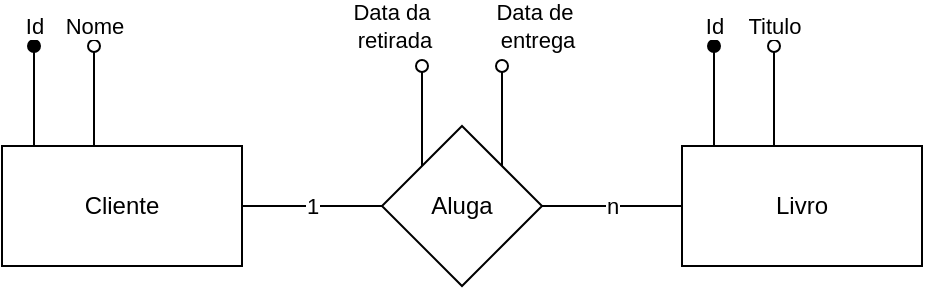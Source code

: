<mxfile version="21.6.9" type="device">
  <diagram name="Página-1" id="hSor9YVo2nSWqOXVVtke">
    <mxGraphModel dx="1185" dy="439" grid="1" gridSize="10" guides="1" tooltips="1" connect="1" arrows="1" fold="1" page="1" pageScale="1" pageWidth="827" pageHeight="1169" math="0" shadow="0">
      <root>
        <mxCell id="0" />
        <mxCell id="1" parent="0" />
        <mxCell id="7DshYgBG8LUK9Rmk1uYK-4" value="1" style="edgeStyle=orthogonalEdgeStyle;rounded=0;orthogonalLoop=1;jettySize=auto;html=1;endArrow=none;endFill=0;" edge="1" parent="1" source="7DshYgBG8LUK9Rmk1uYK-1" target="7DshYgBG8LUK9Rmk1uYK-2">
          <mxGeometry relative="1" as="geometry" />
        </mxCell>
        <mxCell id="7DshYgBG8LUK9Rmk1uYK-1" value="Cliente" style="rounded=0;whiteSpace=wrap;html=1;" vertex="1" parent="1">
          <mxGeometry x="184" y="370" width="120" height="60" as="geometry" />
        </mxCell>
        <mxCell id="7DshYgBG8LUK9Rmk1uYK-2" value="Aluga" style="rhombus;whiteSpace=wrap;html=1;" vertex="1" parent="1">
          <mxGeometry x="374" y="360" width="80" height="80" as="geometry" />
        </mxCell>
        <mxCell id="7DshYgBG8LUK9Rmk1uYK-5" value="n" style="edgeStyle=orthogonalEdgeStyle;rounded=0;orthogonalLoop=1;jettySize=auto;html=1;endArrow=none;endFill=0;" edge="1" parent="1" source="7DshYgBG8LUK9Rmk1uYK-3" target="7DshYgBG8LUK9Rmk1uYK-2">
          <mxGeometry relative="1" as="geometry" />
        </mxCell>
        <mxCell id="7DshYgBG8LUK9Rmk1uYK-3" value="Livro" style="rounded=0;whiteSpace=wrap;html=1;" vertex="1" parent="1">
          <mxGeometry x="524" y="370" width="120" height="60" as="geometry" />
        </mxCell>
        <mxCell id="7DshYgBG8LUK9Rmk1uYK-6" value="Id" style="endArrow=oval;html=1;rounded=0;endFill=1;" edge="1" parent="1">
          <mxGeometry x="1" y="10" width="50" height="50" relative="1" as="geometry">
            <mxPoint x="200" y="370" as="sourcePoint" />
            <mxPoint x="200" y="320" as="targetPoint" />
            <mxPoint x="10" y="-10" as="offset" />
          </mxGeometry>
        </mxCell>
        <mxCell id="7DshYgBG8LUK9Rmk1uYK-7" value="Nome" style="endArrow=oval;html=1;rounded=0;endFill=0;" edge="1" parent="1">
          <mxGeometry x="1" y="10" width="50" height="50" relative="1" as="geometry">
            <mxPoint x="230" y="370" as="sourcePoint" />
            <mxPoint x="230" y="320" as="targetPoint" />
            <mxPoint x="10" y="-10" as="offset" />
          </mxGeometry>
        </mxCell>
        <mxCell id="7DshYgBG8LUK9Rmk1uYK-9" value="Data da&amp;nbsp;&lt;br&gt;retirada" style="endArrow=oval;html=1;rounded=0;endFill=0;exitX=0;exitY=0;exitDx=0;exitDy=0;" edge="1" parent="1" source="7DshYgBG8LUK9Rmk1uYK-2">
          <mxGeometry x="1" y="24" width="50" height="50" relative="1" as="geometry">
            <mxPoint x="390" y="380" as="sourcePoint" />
            <mxPoint x="394" y="330" as="targetPoint" />
            <mxPoint x="10" y="-20" as="offset" />
          </mxGeometry>
        </mxCell>
        <mxCell id="7DshYgBG8LUK9Rmk1uYK-10" value="Data de&lt;br&gt;&amp;nbsp;entrega" style="endArrow=oval;html=1;rounded=0;endFill=0;exitX=1;exitY=0;exitDx=0;exitDy=0;" edge="1" parent="1" source="7DshYgBG8LUK9Rmk1uYK-2">
          <mxGeometry x="1" y="-26" width="50" height="50" relative="1" as="geometry">
            <mxPoint x="430" y="370" as="sourcePoint" />
            <mxPoint x="434" y="330" as="targetPoint" />
            <mxPoint x="-10" y="-20" as="offset" />
          </mxGeometry>
        </mxCell>
        <mxCell id="7DshYgBG8LUK9Rmk1uYK-11" value="Id" style="endArrow=oval;html=1;rounded=0;endFill=1;" edge="1" parent="1">
          <mxGeometry x="1" y="10" width="50" height="50" relative="1" as="geometry">
            <mxPoint x="540" y="370" as="sourcePoint" />
            <mxPoint x="540" y="320" as="targetPoint" />
            <mxPoint x="10" y="-10" as="offset" />
          </mxGeometry>
        </mxCell>
        <mxCell id="7DshYgBG8LUK9Rmk1uYK-12" value="Titulo" style="endArrow=oval;html=1;rounded=0;endFill=0;" edge="1" parent="1">
          <mxGeometry x="1" y="10" width="50" height="50" relative="1" as="geometry">
            <mxPoint x="570" y="370" as="sourcePoint" />
            <mxPoint x="570" y="320" as="targetPoint" />
            <mxPoint x="10" y="-10" as="offset" />
          </mxGeometry>
        </mxCell>
      </root>
    </mxGraphModel>
  </diagram>
</mxfile>
